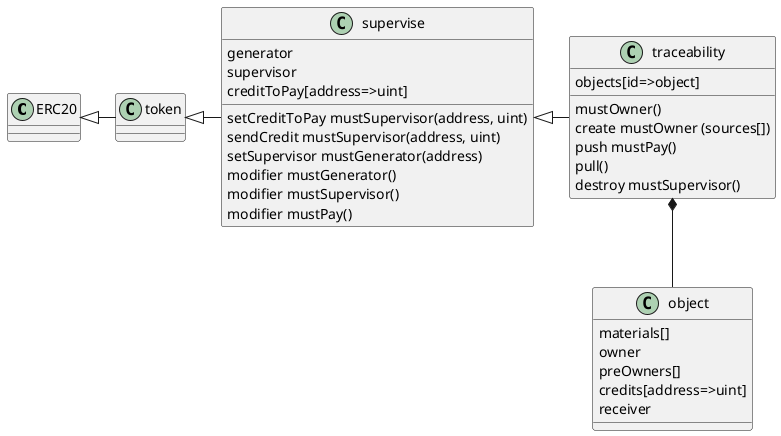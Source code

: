 @startuml
class ERC20
class token
class "supervise" as supervise {
	generator
	supervisor
	creditToPay[address=>uint]
	setCreditToPay mustSupervisor(address, uint)
	sendCredit mustSupervisor(address, uint)
	setSupervisor mustGenerator(address)
	modifier mustGenerator()
	modifier mustSupervisor()
	modifier mustPay()
}
class "traceability" as trace {
	objects[id=>object]
	mustOwner()
	create mustOwner (sources[])
	push mustPay()
	pull()
	destroy mustSupervisor()
}
class "object" as object {
	materials[]
	owner
	preOwners[]
	credits[address=>uint]
	receiver
}

ERC20 <|- token
token <|- supervise
supervise <|- trace
trace *-- object
@enduml